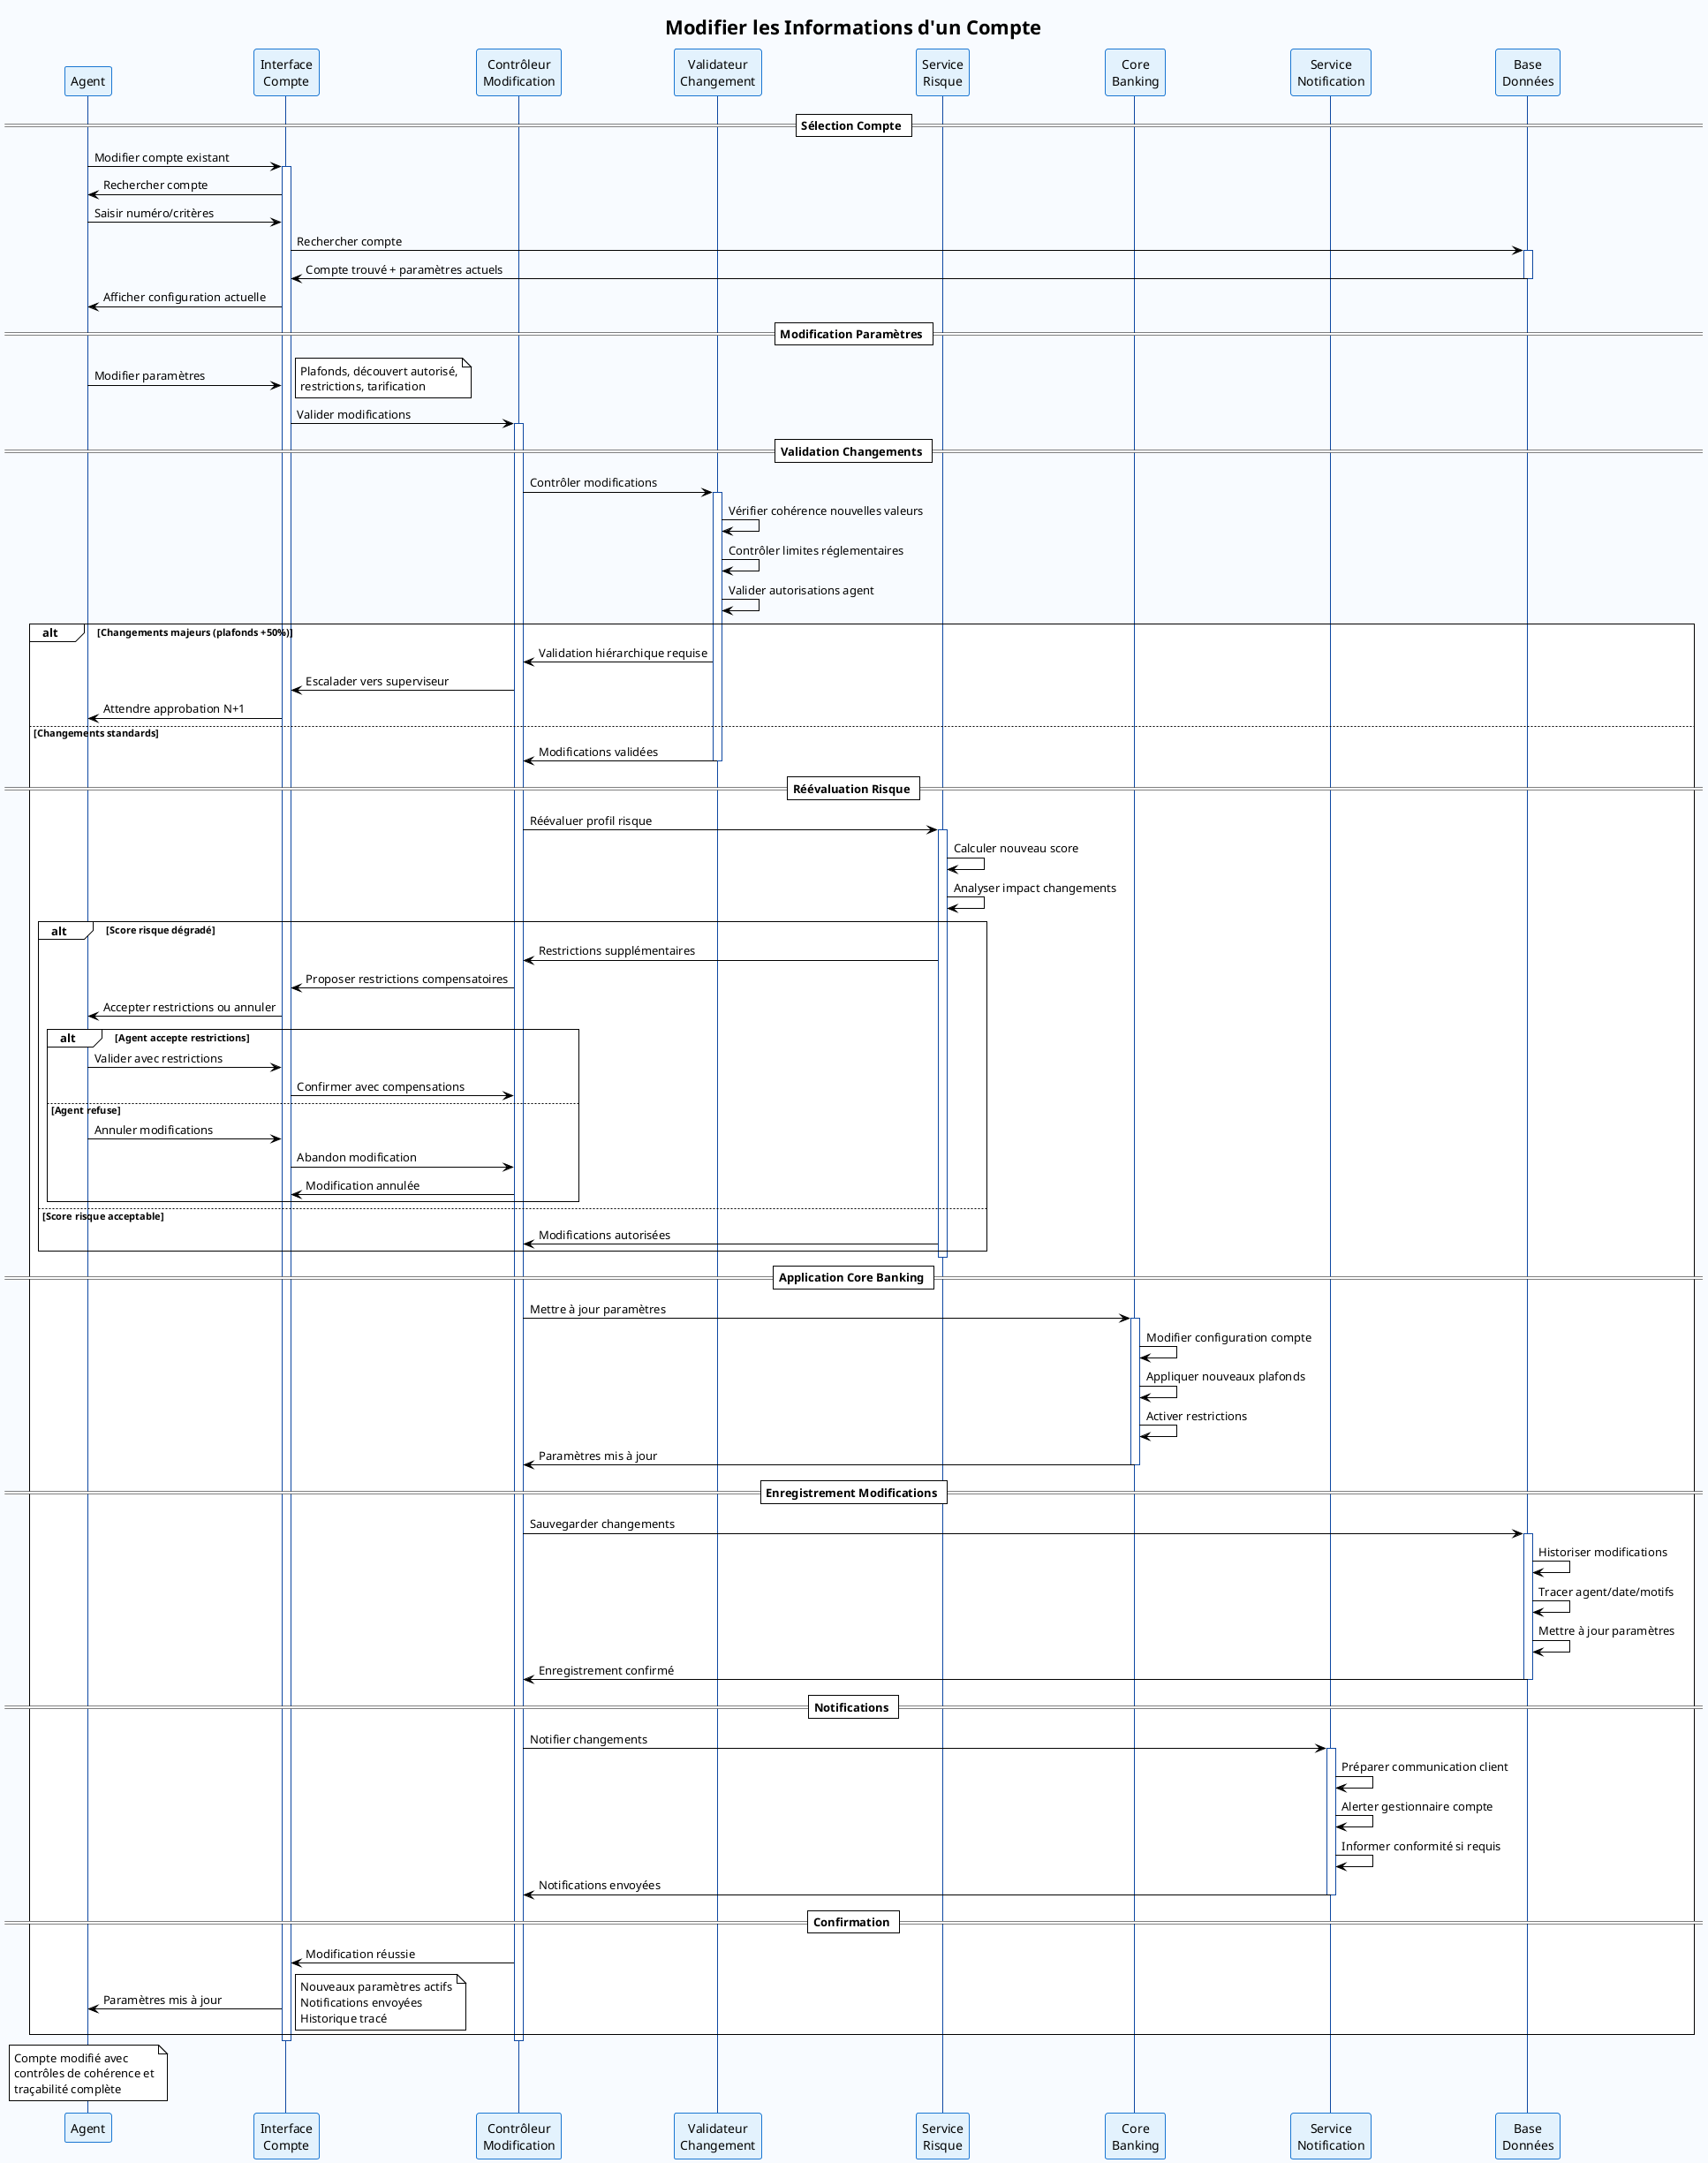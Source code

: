 @startuml Sequence_ModifierCompte
!theme plain
skinparam backgroundColor #F8FBFF
skinparam sequence {
    ActorBorderColor #1976D2
    LifeLineBorderColor #0D47A1
    ParticipantBorderColor #1976D2
    ParticipantBackgroundColor #E3F2FD
    MessageTextSize 8
    NoteTextSize 7
}

title Modifier les Informations d'un Compte

participant "Agent" as agent
participant "Interface\nCompte" as ui
participant "Contrôleur\nModification" as ctrl
participant "Validateur\nChangement" as valid
participant "Service\nRisque" as risque
participant "Core\nBanking" as core
participant "Service\nNotification" as notif
participant "Base\nDonnées" as bdd

== Sélection Compte ==
agent -> ui : Modifier compte existant
activate ui
ui -> agent : Rechercher compte
agent -> ui : Saisir numéro/critères
ui -> bdd : Rechercher compte
activate bdd
bdd -> ui : Compte trouvé + paramètres actuels
deactivate bdd
ui -> agent : Afficher configuration actuelle

== Modification Paramètres ==
agent -> ui : Modifier paramètres
note right : Plafonds, découvert autorisé,\nrestrictions, tarification
ui -> ctrl : Valider modifications
activate ctrl

== Validation Changements ==
ctrl -> valid : Contrôler modifications
activate valid
valid -> valid : Vérifier cohérence nouvelles valeurs
valid -> valid : Contrôler limites réglementaires
valid -> valid : Valider autorisations agent

alt Changements majeurs (plafonds +50%)
    valid -> ctrl : Validation hiérarchique requise
    ctrl -> ui : Escalader vers superviseur
    ui -> agent : Attendre approbation N+1
else Changements standards
    valid -> ctrl : Modifications validées
    deactivate valid
    
    == Réévaluation Risque ==
    ctrl -> risque : Réévaluer profil risque
    activate risque
    risque -> risque : Calculer nouveau score
    risque -> risque : Analyser impact changements
    
    alt Score risque dégradé
        risque -> ctrl : Restrictions supplémentaires
        ctrl -> ui : Proposer restrictions compensatoires
        ui -> agent : Accepter restrictions ou annuler
        
        alt Agent accepte restrictions
            agent -> ui : Valider avec restrictions
            ui -> ctrl : Confirmer avec compensations
        else Agent refuse
            agent -> ui : Annuler modifications
            ui -> ctrl : Abandon modification
            ctrl -> ui : Modification annulée
        end
        
    else Score risque acceptable
        risque -> ctrl : Modifications autorisées
    end
    deactivate risque
    
    == Application Core Banking ==
    ctrl -> core : Mettre à jour paramètres
    activate core
    core -> core : Modifier configuration compte
    core -> core : Appliquer nouveaux plafonds
    core -> core : Activer restrictions
    core -> ctrl : Paramètres mis à jour
    deactivate core
    
    == Enregistrement Modifications ==
    ctrl -> bdd : Sauvegarder changements
    activate bdd
    bdd -> bdd : Historiser modifications
    bdd -> bdd : Tracer agent/date/motifs
    bdd -> bdd : Mettre à jour paramètres
    bdd -> ctrl : Enregistrement confirmé
    deactivate bdd
    
    == Notifications ==
    ctrl -> notif : Notifier changements
    activate notif
    notif -> notif : Préparer communication client
    notif -> notif : Alerter gestionnaire compte
    notif -> notif : Informer conformité si requis
    notif -> ctrl : Notifications envoyées
    deactivate notif
    
    == Confirmation ==
    ctrl -> ui : Modification réussie
    ui -> agent : Paramètres mis à jour
    note right : Nouveaux paramètres actifs\nNotifications envoyées\nHistorique tracé
end

deactivate ctrl
deactivate ui

note over agent : Compte modifié avec\ncontrôles de cohérence et\ntraçabilité complète

@enduml
